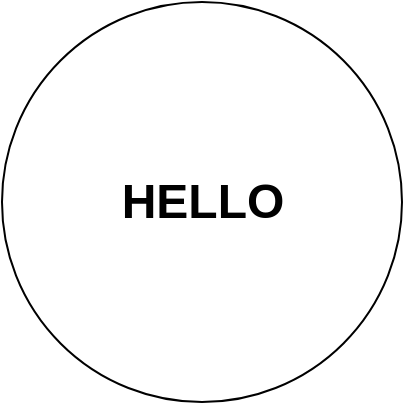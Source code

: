 <mxfile>
    <diagram id="E4N3QVDz2UTdnzSZ_lLF" name="Página-1">
        <mxGraphModel dx="950" dy="789" grid="1" gridSize="10" guides="1" tooltips="1" connect="1" arrows="1" fold="1" page="1" pageScale="1" pageWidth="827" pageHeight="1169" math="0" shadow="0">
            <root>
                <mxCell id="0"/>
                <mxCell id="1" parent="0"/>
                <mxCell id="2" value="" style="ellipse;whiteSpace=wrap;html=1;aspect=fixed;" vertex="1" parent="1">
                    <mxGeometry x="160" y="120" width="200" height="200" as="geometry"/>
                </mxCell>
                <mxCell id="3" value="HELLO" style="text;strokeColor=none;fillColor=none;html=1;fontSize=24;fontStyle=1;verticalAlign=middle;align=center;" vertex="1" parent="1">
                    <mxGeometry x="210" y="200" width="100" height="40" as="geometry"/>
                </mxCell>
            </root>
        </mxGraphModel>
    </diagram>
</mxfile>